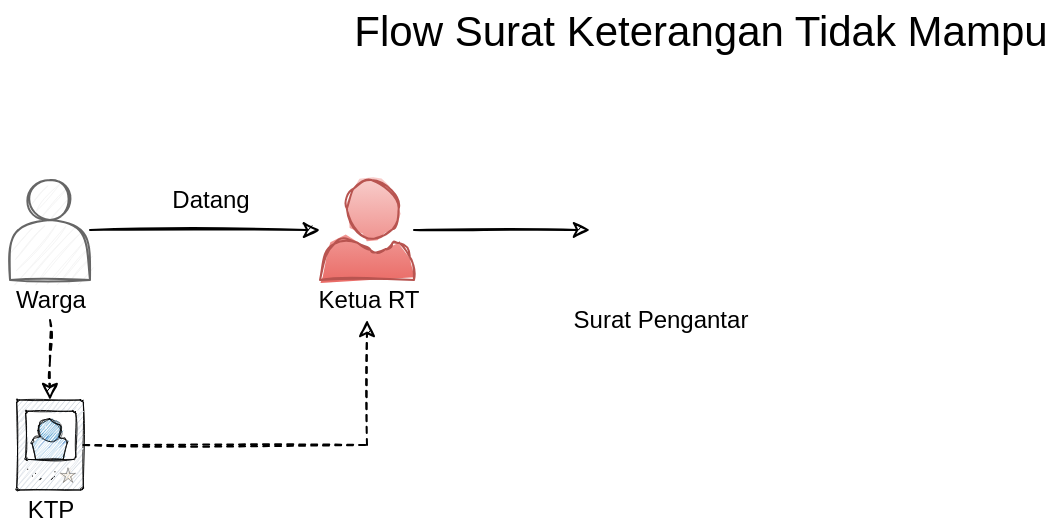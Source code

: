 <mxfile version="13.9.2" type="github">
  <diagram id="OdSMoFhNrBJ5ylwYfeDp" name="Page-1">
    <mxGraphModel dx="976" dy="519" grid="1" gridSize="10" guides="1" tooltips="1" connect="1" arrows="1" fold="1" page="1" pageScale="1" pageWidth="850" pageHeight="1400" math="0" shadow="0">
      <root>
        <mxCell id="0" />
        <mxCell id="1" parent="0" />
        <mxCell id="aTI20-O60HA79MHgzn83-8" style="edgeStyle=orthogonalEdgeStyle;orthogonalLoop=1;jettySize=auto;html=1;fontSize=21;sketch=1;" edge="1" parent="1" source="aTI20-O60HA79MHgzn83-1" target="aTI20-O60HA79MHgzn83-7">
          <mxGeometry relative="1" as="geometry" />
        </mxCell>
        <mxCell id="aTI20-O60HA79MHgzn83-1" value="" style="shape=actor;whiteSpace=wrap;html=1;fillColor=#f5f5f5;strokeColor=#666666;fontColor=#333333;sketch=1;" vertex="1" parent="1">
          <mxGeometry x="65" y="130" width="40" height="50" as="geometry" />
        </mxCell>
        <mxCell id="aTI20-O60HA79MHgzn83-24" value="" style="edgeStyle=orthogonalEdgeStyle;rounded=0;sketch=1;orthogonalLoop=1;jettySize=auto;html=1;dashed=1;" edge="1" parent="1" source="aTI20-O60HA79MHgzn83-3" target="aTI20-O60HA79MHgzn83-22">
          <mxGeometry relative="1" as="geometry" />
        </mxCell>
        <mxCell id="aTI20-O60HA79MHgzn83-3" value="Warga" style="text;html=1;align=center;verticalAlign=middle;resizable=0;points=[];autosize=1;sketch=1;" vertex="1" parent="1">
          <mxGeometry x="60" y="180" width="50" height="20" as="geometry" />
        </mxCell>
        <mxCell id="aTI20-O60HA79MHgzn83-6" value="Flow Surat Keterangan Tidak Mampu" style="text;html=1;align=center;verticalAlign=middle;resizable=0;points=[];autosize=1;fontSize=21;sketch=1;" vertex="1" parent="1">
          <mxGeometry x="230" y="40" width="360" height="30" as="geometry" />
        </mxCell>
        <mxCell id="aTI20-O60HA79MHgzn83-27" style="edgeStyle=orthogonalEdgeStyle;rounded=0;sketch=1;orthogonalLoop=1;jettySize=auto;html=1;" edge="1" parent="1" source="aTI20-O60HA79MHgzn83-7" target="aTI20-O60HA79MHgzn83-19">
          <mxGeometry relative="1" as="geometry" />
        </mxCell>
        <mxCell id="aTI20-O60HA79MHgzn83-7" value="" style="aspect=fixed;pointerEvents=1;shadow=0;dashed=0;html=1;strokeColor=#b85450;labelPosition=center;verticalLabelPosition=bottom;verticalAlign=top;align=center;fillColor=#f8cecc;shape=mxgraph.azure.user;fontSize=21;gradientColor=#ea6b66;sketch=1;" vertex="1" parent="1">
          <mxGeometry x="220" y="130" width="47" height="50" as="geometry" />
        </mxCell>
        <mxCell id="aTI20-O60HA79MHgzn83-12" value="&lt;font style=&quot;font-size: 12px;&quot;&gt;Ketua RT&lt;/font&gt;" style="text;html=1;align=center;verticalAlign=middle;resizable=0;points=[];autosize=1;fontSize=12;strokeWidth=1;sketch=1;" vertex="1" parent="1">
          <mxGeometry x="208.5" y="180" width="70" height="20" as="geometry" />
        </mxCell>
        <mxCell id="aTI20-O60HA79MHgzn83-13" value="Datang" style="text;html=1;align=center;verticalAlign=middle;resizable=0;points=[];autosize=1;fontSize=12;sketch=1;" vertex="1" parent="1">
          <mxGeometry x="140" y="130" width="50" height="20" as="geometry" />
        </mxCell>
        <mxCell id="aTI20-O60HA79MHgzn83-19" value="" style="shape=image;html=1;verticalAlign=top;verticalLabelPosition=bottom;labelBackgroundColor=#ffffff;imageAspect=0;aspect=fixed;image=https://cdn0.iconfinder.com/data/icons/call-center-and-service/32/45-Note-128.png;sketch=0;" vertex="1" parent="1">
          <mxGeometry x="355" y="120" width="70" height="70" as="geometry" />
        </mxCell>
        <mxCell id="aTI20-O60HA79MHgzn83-26" style="edgeStyle=orthogonalEdgeStyle;rounded=0;sketch=1;orthogonalLoop=1;jettySize=auto;html=1;dashed=1;" edge="1" parent="1" source="aTI20-O60HA79MHgzn83-22" target="aTI20-O60HA79MHgzn83-12">
          <mxGeometry relative="1" as="geometry" />
        </mxCell>
        <mxCell id="aTI20-O60HA79MHgzn83-22" value="" style="verticalLabelPosition=bottom;aspect=fixed;html=1;verticalAlign=top;strokeColor=none;align=center;outlineConnect=0;shape=mxgraph.citrix.access_card;sketch=1;" vertex="1" parent="1">
          <mxGeometry x="68.35" y="240" width="33.3" height="45" as="geometry" />
        </mxCell>
        <mxCell id="aTI20-O60HA79MHgzn83-23" value="KTP" style="text;html=1;align=center;verticalAlign=middle;resizable=0;points=[];autosize=1;" vertex="1" parent="1">
          <mxGeometry x="65" y="285" width="40" height="20" as="geometry" />
        </mxCell>
        <mxCell id="aTI20-O60HA79MHgzn83-28" value="Surat Pengantar" style="text;html=1;align=center;verticalAlign=middle;resizable=0;points=[];autosize=1;" vertex="1" parent="1">
          <mxGeometry x="340" y="190" width="100" height="20" as="geometry" />
        </mxCell>
      </root>
    </mxGraphModel>
  </diagram>
</mxfile>

